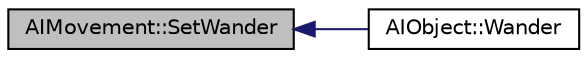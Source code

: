 digraph "AIMovement::SetWander"
{
  edge [fontname="Helvetica",fontsize="10",labelfontname="Helvetica",labelfontsize="10"];
  node [fontname="Helvetica",fontsize="10",shape=record];
  rankdir="LR";
  Node1 [label="AIMovement::SetWander",height=0.2,width=0.4,color="black", fillcolor="grey75", style="filled" fontcolor="black"];
  Node1 -> Node2 [dir="back",color="midnightblue",fontsize="10",style="solid",fontname="Helvetica"];
  Node2 [label="AIObject::Wander",height=0.2,width=0.4,color="black", fillcolor="white", style="filled",URL="$class_a_i_object.html#aaf17a67b5ce98c0aadc71cbd13604d2f",tooltip="Wanders around randomly. "];
}
